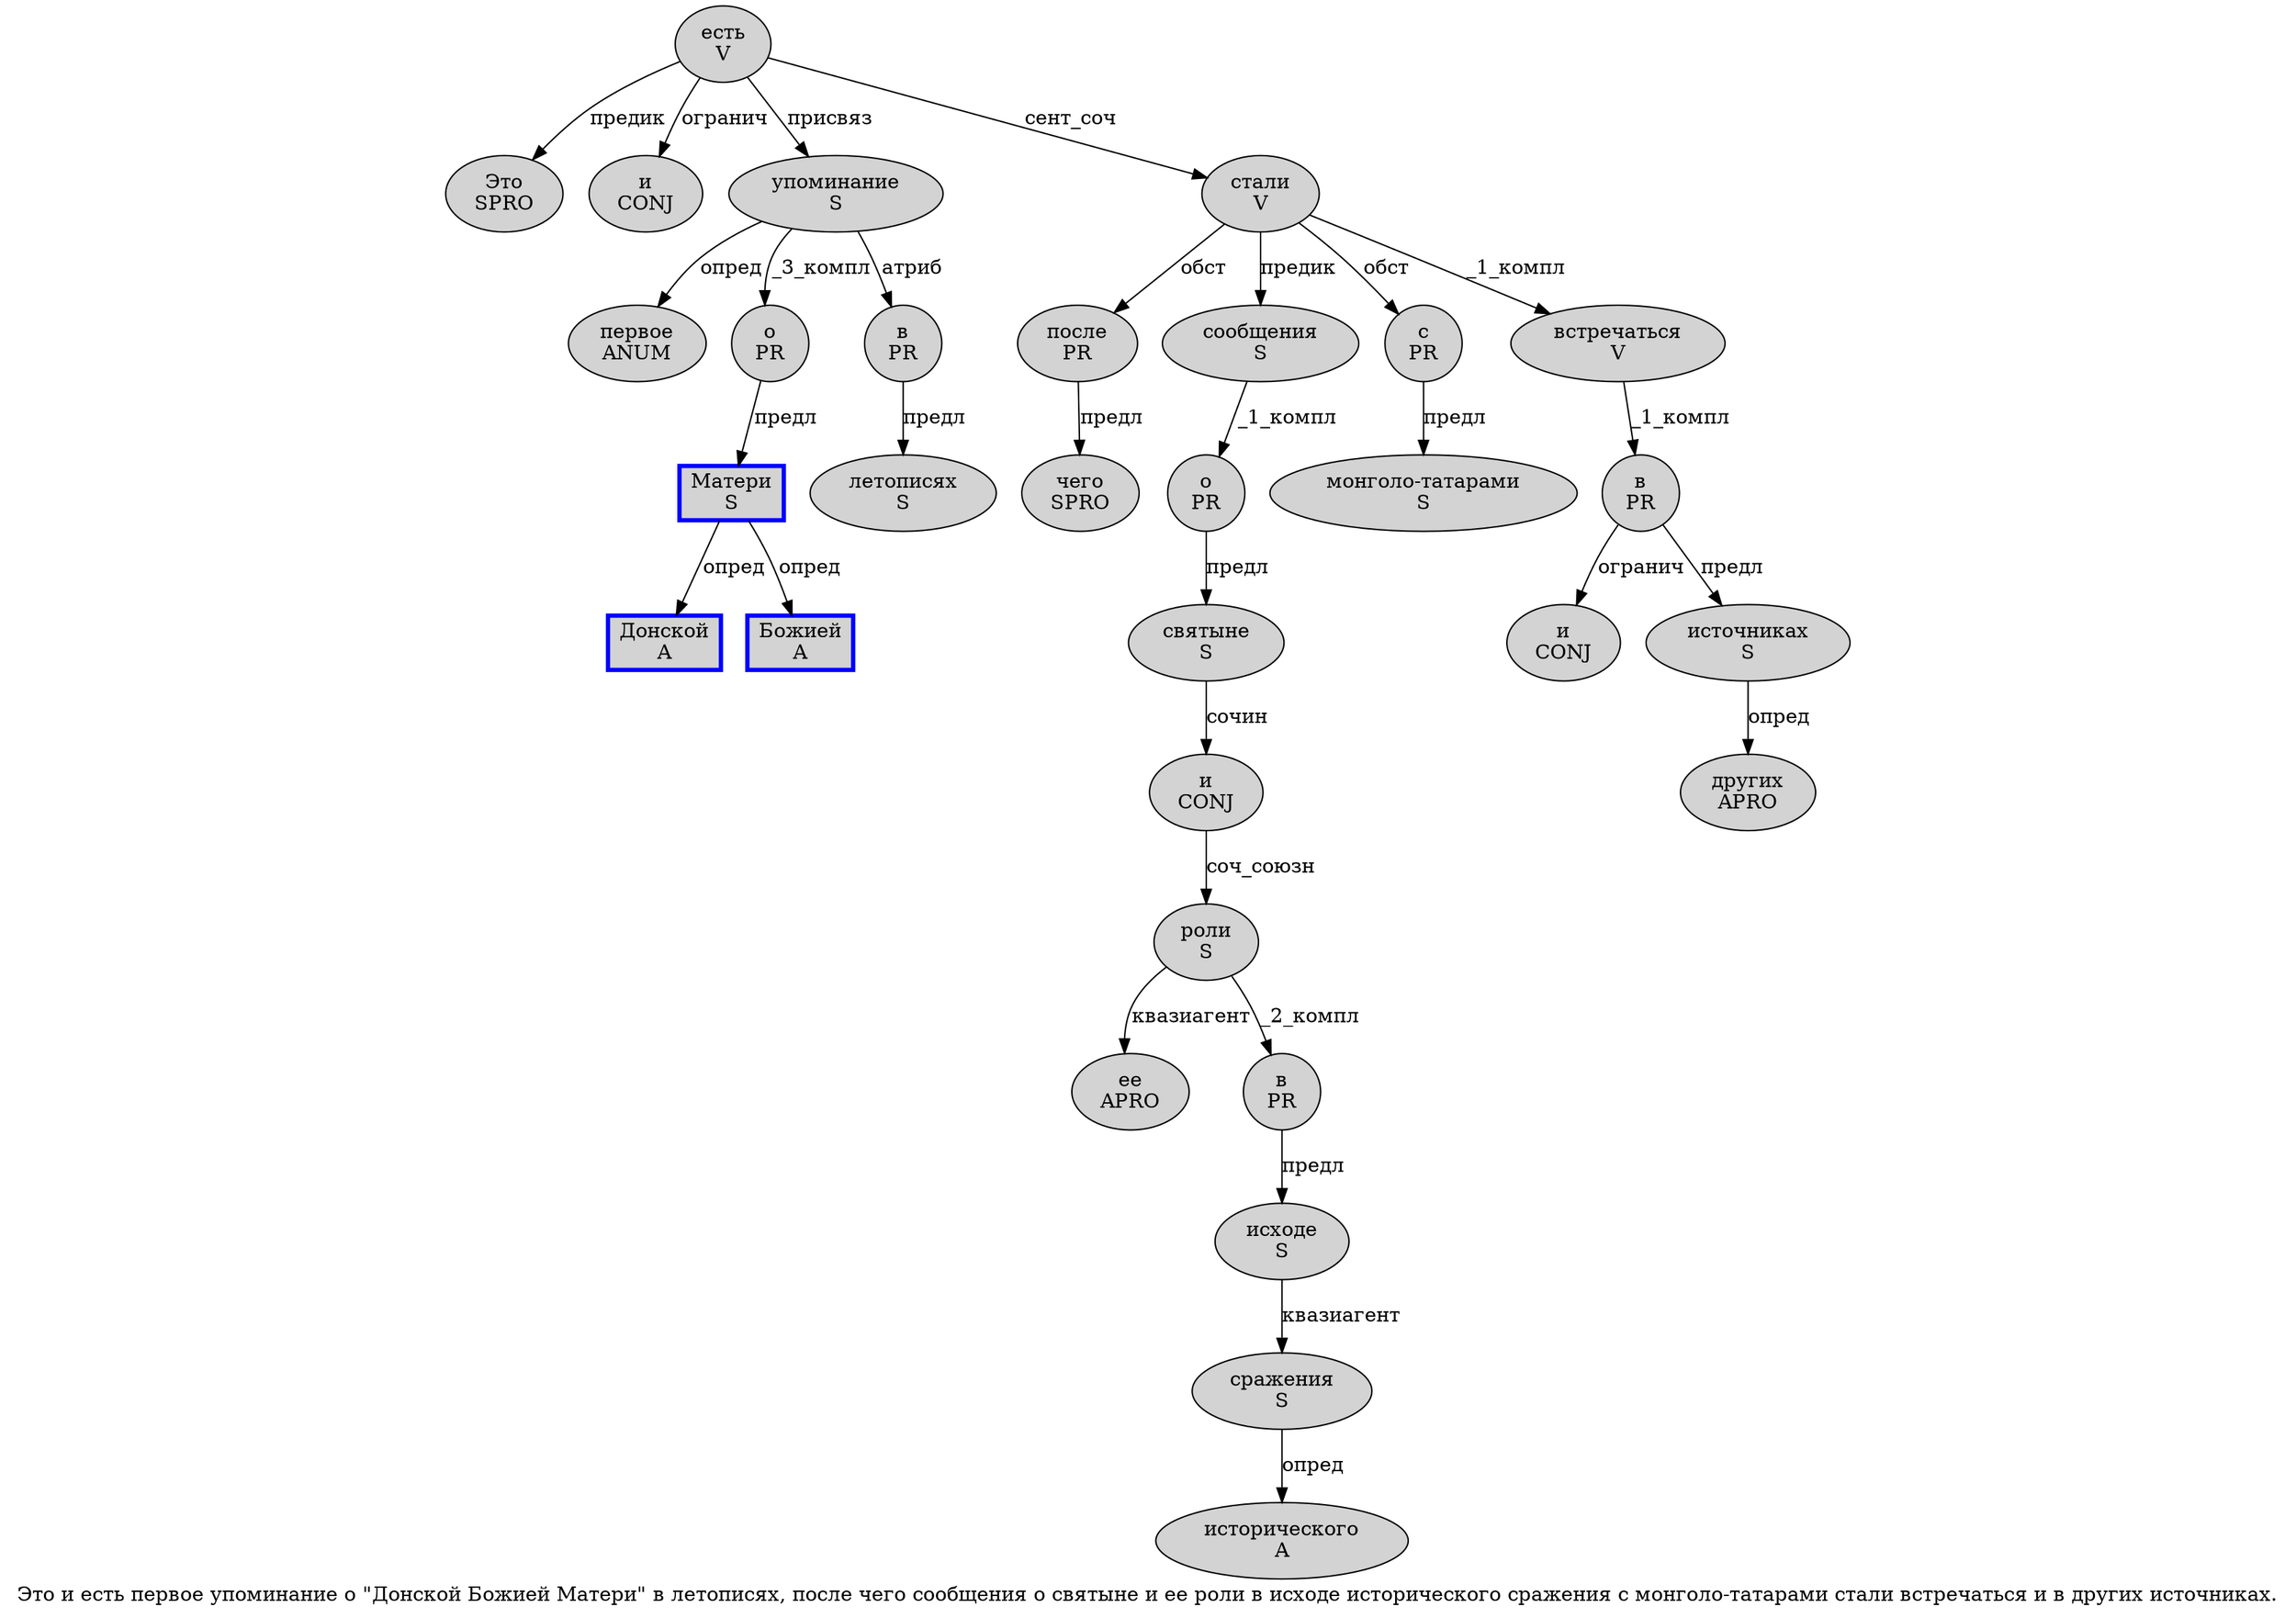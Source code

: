 digraph SENTENCE_942 {
	graph [label="Это и есть первое упоминание о \"Донской Божией Матери\" в летописях, после чего сообщения о святыне и ее роли в исходе исторического сражения с монголо-татарами стали встречаться и в других источниках."]
	node [style=filled]
		0 [label="Это
SPRO" color="" fillcolor=lightgray penwidth=1 shape=ellipse]
		1 [label="и
CONJ" color="" fillcolor=lightgray penwidth=1 shape=ellipse]
		2 [label="есть
V" color="" fillcolor=lightgray penwidth=1 shape=ellipse]
		3 [label="первое
ANUM" color="" fillcolor=lightgray penwidth=1 shape=ellipse]
		4 [label="упоминание
S" color="" fillcolor=lightgray penwidth=1 shape=ellipse]
		5 [label="о
PR" color="" fillcolor=lightgray penwidth=1 shape=ellipse]
		7 [label="Донской
A" color=blue fillcolor=lightgray penwidth=3 shape=box]
		8 [label="Божией
A" color=blue fillcolor=lightgray penwidth=3 shape=box]
		9 [label="Матери
S" color=blue fillcolor=lightgray penwidth=3 shape=box]
		11 [label="в
PR" color="" fillcolor=lightgray penwidth=1 shape=ellipse]
		12 [label="летописях
S" color="" fillcolor=lightgray penwidth=1 shape=ellipse]
		14 [label="после
PR" color="" fillcolor=lightgray penwidth=1 shape=ellipse]
		15 [label="чего
SPRO" color="" fillcolor=lightgray penwidth=1 shape=ellipse]
		16 [label="сообщения
S" color="" fillcolor=lightgray penwidth=1 shape=ellipse]
		17 [label="о
PR" color="" fillcolor=lightgray penwidth=1 shape=ellipse]
		18 [label="святыне
S" color="" fillcolor=lightgray penwidth=1 shape=ellipse]
		19 [label="и
CONJ" color="" fillcolor=lightgray penwidth=1 shape=ellipse]
		20 [label="ее
APRO" color="" fillcolor=lightgray penwidth=1 shape=ellipse]
		21 [label="роли
S" color="" fillcolor=lightgray penwidth=1 shape=ellipse]
		22 [label="в
PR" color="" fillcolor=lightgray penwidth=1 shape=ellipse]
		23 [label="исходе
S" color="" fillcolor=lightgray penwidth=1 shape=ellipse]
		24 [label="исторического
A" color="" fillcolor=lightgray penwidth=1 shape=ellipse]
		25 [label="сражения
S" color="" fillcolor=lightgray penwidth=1 shape=ellipse]
		26 [label="с
PR" color="" fillcolor=lightgray penwidth=1 shape=ellipse]
		27 [label="монголо-татарами
S" color="" fillcolor=lightgray penwidth=1 shape=ellipse]
		28 [label="стали
V" color="" fillcolor=lightgray penwidth=1 shape=ellipse]
		29 [label="встречаться
V" color="" fillcolor=lightgray penwidth=1 shape=ellipse]
		30 [label="и
CONJ" color="" fillcolor=lightgray penwidth=1 shape=ellipse]
		31 [label="в
PR" color="" fillcolor=lightgray penwidth=1 shape=ellipse]
		32 [label="других
APRO" color="" fillcolor=lightgray penwidth=1 shape=ellipse]
		33 [label="источниках
S" color="" fillcolor=lightgray penwidth=1 shape=ellipse]
			14 -> 15 [label="предл"]
			22 -> 23 [label="предл"]
			26 -> 27 [label="предл"]
			33 -> 32 [label="опред"]
			21 -> 20 [label="квазиагент"]
			21 -> 22 [label="_2_компл"]
			5 -> 9 [label="предл"]
			18 -> 19 [label="сочин"]
			31 -> 30 [label="огранич"]
			31 -> 33 [label="предл"]
			25 -> 24 [label="опред"]
			4 -> 3 [label="опред"]
			4 -> 5 [label="_3_компл"]
			4 -> 11 [label="атриб"]
			17 -> 18 [label="предл"]
			28 -> 14 [label="обст"]
			28 -> 16 [label="предик"]
			28 -> 26 [label="обст"]
			28 -> 29 [label="_1_компл"]
			19 -> 21 [label="соч_союзн"]
			16 -> 17 [label="_1_компл"]
			29 -> 31 [label="_1_компл"]
			2 -> 0 [label="предик"]
			2 -> 1 [label="огранич"]
			2 -> 4 [label="присвяз"]
			2 -> 28 [label="сент_соч"]
			23 -> 25 [label="квазиагент"]
			11 -> 12 [label="предл"]
			9 -> 7 [label="опред"]
			9 -> 8 [label="опред"]
}